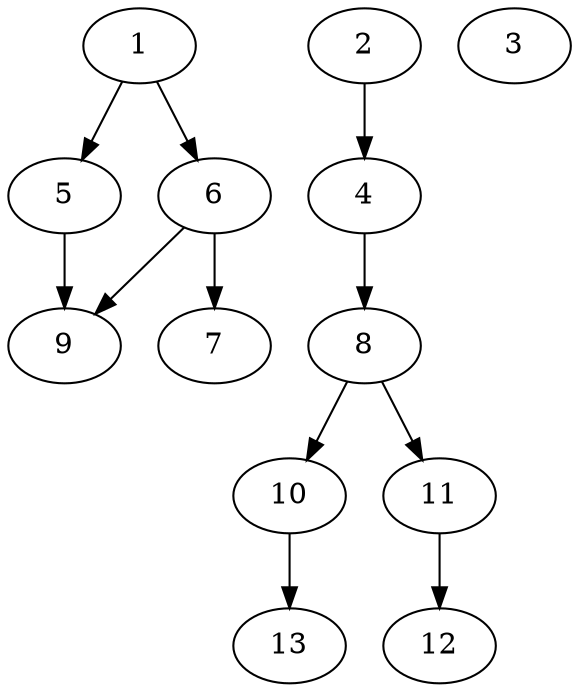// DAG (tier=1-easy, mode=compute, n=13, ccr=0.278, fat=0.454, density=0.371, regular=0.638, jump=0.088, mindata=262144, maxdata=2097152)
// DAG automatically generated by daggen at Sun Aug 24 16:33:32 2025
// /home/ermia/Project/Environments/daggen/bin/daggen --dot --ccr 0.278 --fat 0.454 --regular 0.638 --density 0.371 --jump 0.088 --mindata 262144 --maxdata 2097152 -n 13 
digraph G {
  1 [size="262144000000000000", alpha="0.09", expect_size="131072000000000000"]
  1 -> 5 [size ="3276800000000"]
  1 -> 6 [size ="3276800000000"]
  2 [size="237774892433408000", alpha="0.09", expect_size="118887446216704000"]
  2 -> 4 [size ="3070440243200"]
  3 [size="80693252851761152", alpha="0.16", expect_size="40346626425880576"]
  4 [size="32298402100281344", alpha="0.12", expect_size="16149201050140672"]
  4 -> 8 [size ="811354554368"]
  5 [size="668764916663975936", alpha="0.07", expect_size="334382458331987968"]
  5 -> 9 [size ="6117946032128"]
  6 [size="3815605540826906624", alpha="0.16", expect_size="1907802770413453312"]
  6 -> 7 [size ="19534350123008"]
  6 -> 9 [size ="19534350123008"]
  7 [size="118747255799808000", alpha="0.14", expect_size="59373627899904000"]
  8 [size="150976690388992000", alpha="0.07", expect_size="75488345194496000"]
  8 -> 10 [size ="2268279603200"]
  8 -> 11 [size ="2268279603200"]
  9 [size="262273784026221", alpha="0.11", expect_size="131136892013110"]
  10 [size="688119663807200", alpha="0.15", expect_size="344059831903600"]
  10 -> 13 [size ="17225914253312"]
  11 [size="27305070711412", alpha="0.01", expect_size="13652535355706"]
  11 -> 12 [size ="705481932800"]
  12 [size="10962304671756", alpha="0.08", expect_size="5481152335878"]
  13 [size="85369991200768000", alpha="0.16", expect_size="42684995600384000"]
}